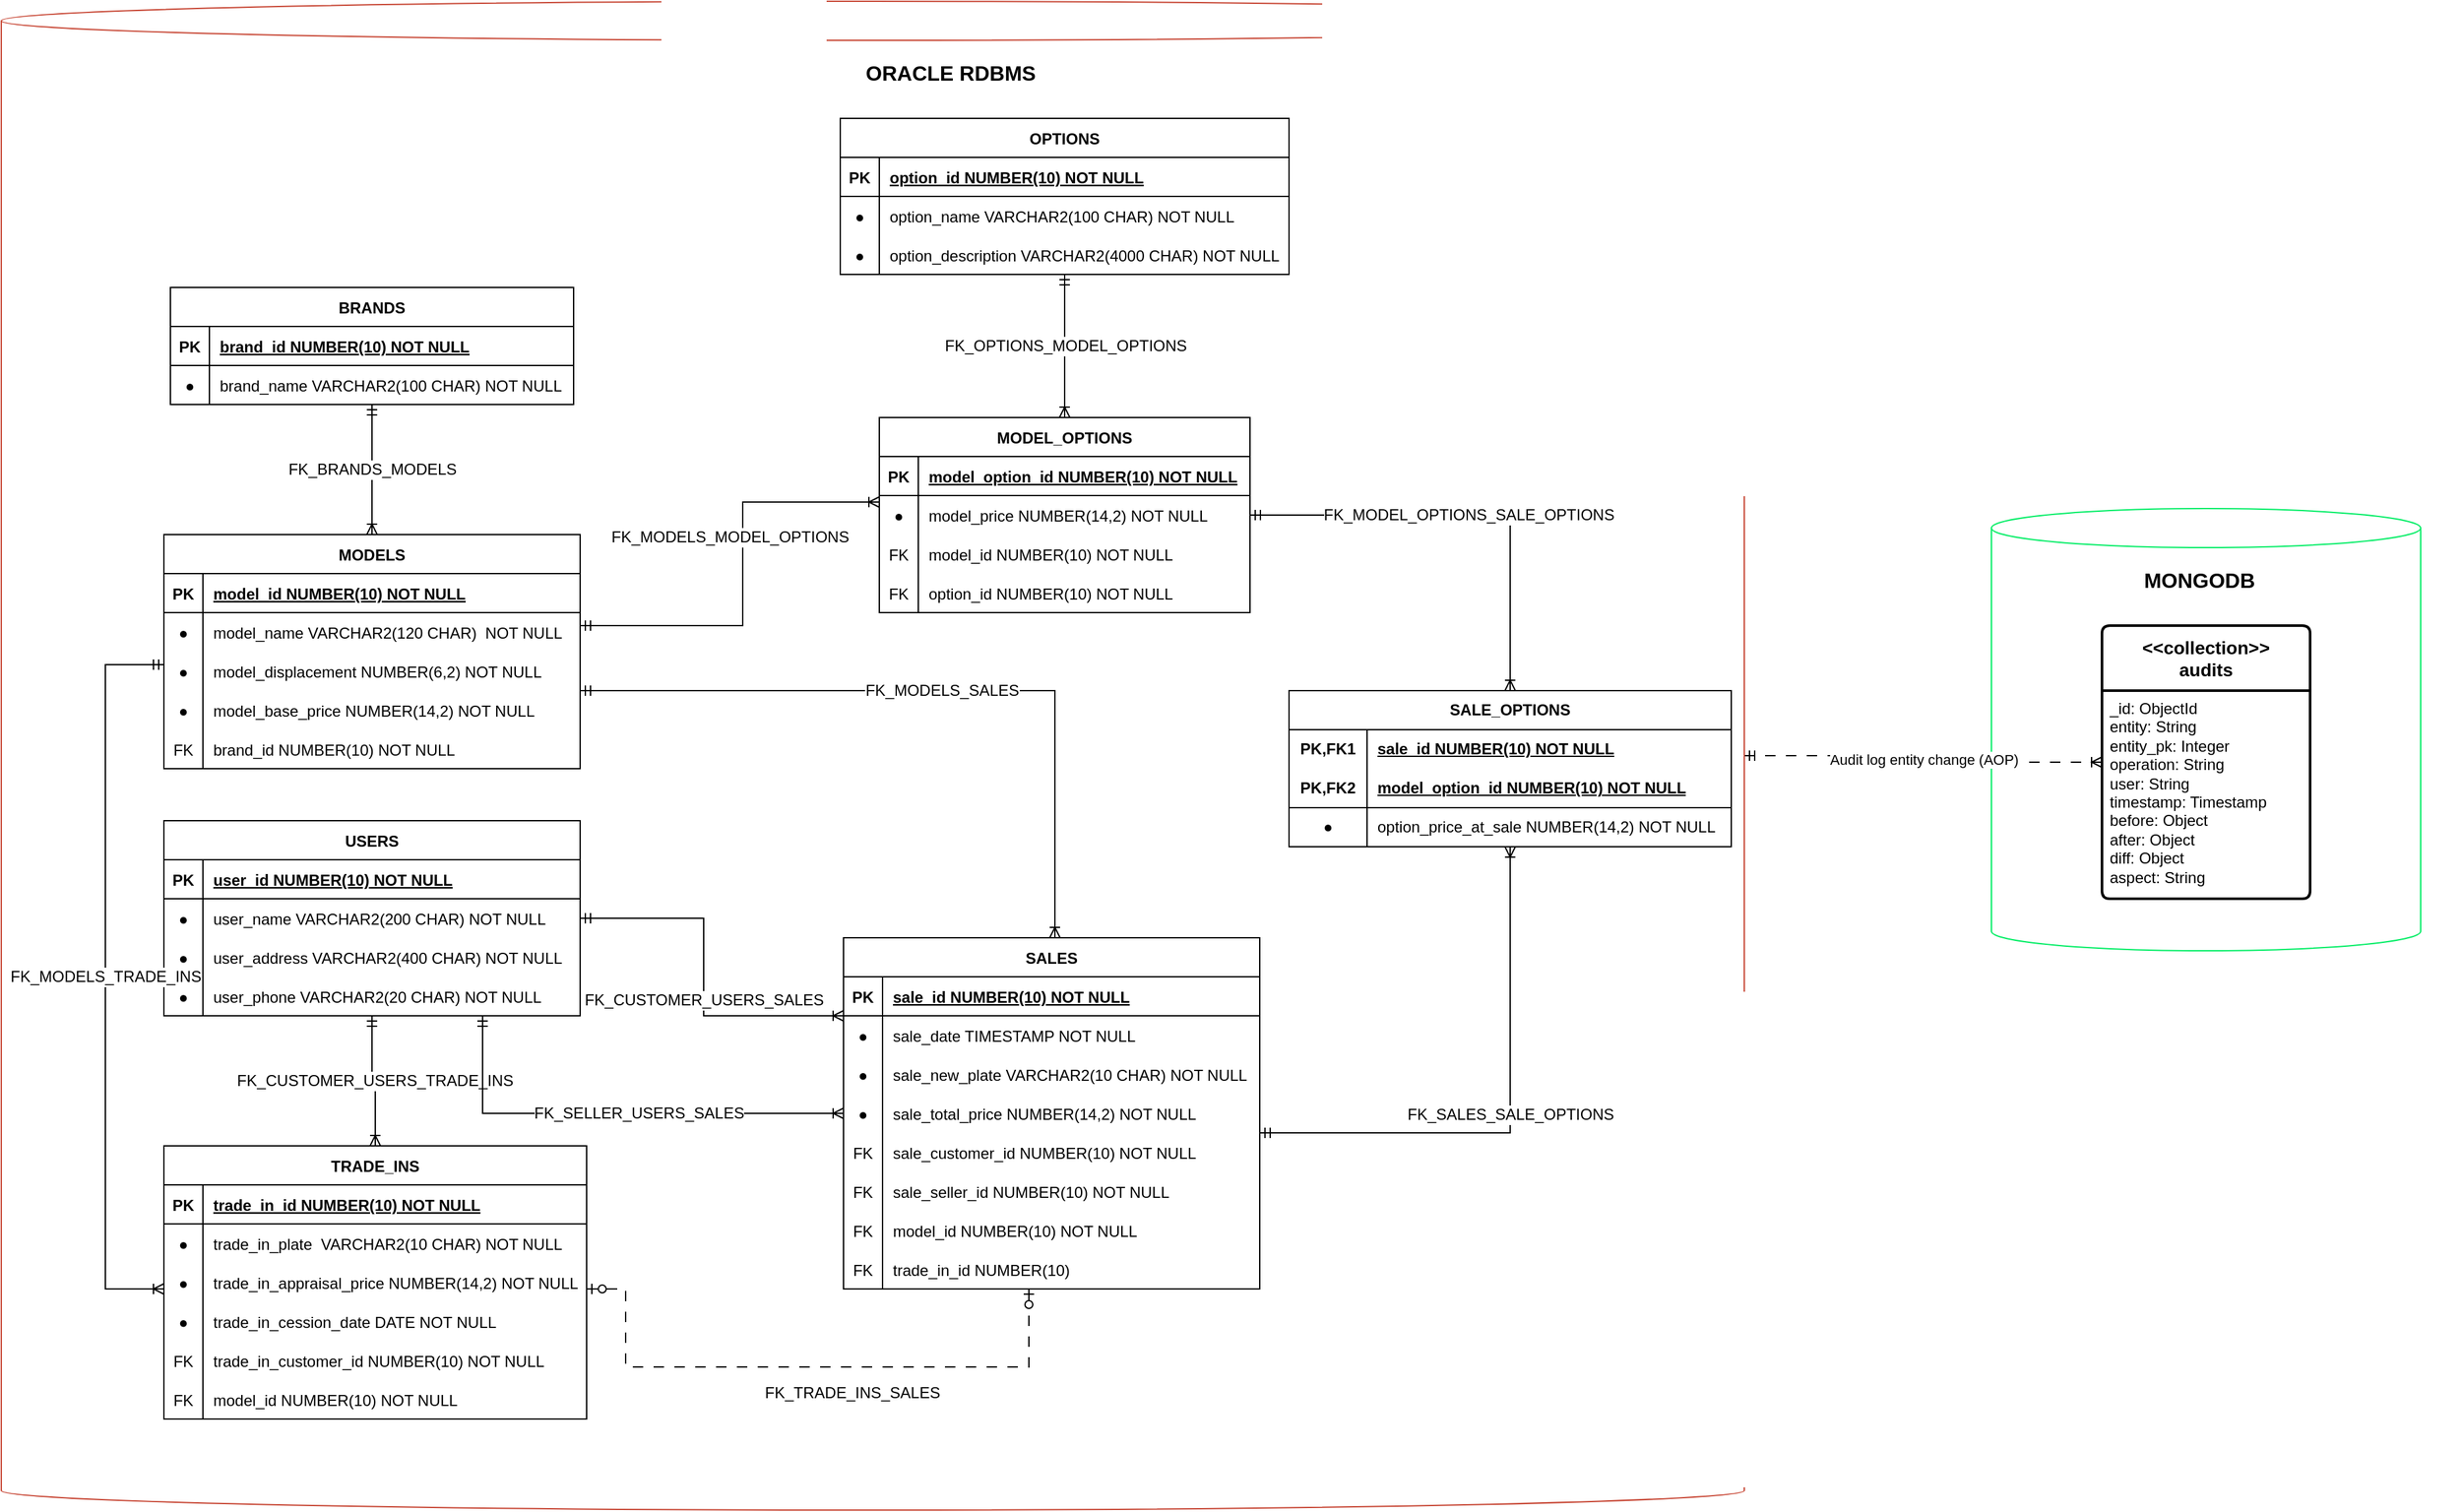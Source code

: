 <mxfile version="26.0.16">
  <diagram id="R2lEEEUBdFMjLlhIrx00" name="Architecture">
    <mxGraphModel dx="1434" dy="1936" grid="1" gridSize="10" guides="1" tooltips="1" connect="1" arrows="1" fold="1" page="1" pageScale="1" pageWidth="850" pageHeight="1100" math="0" shadow="0" extFonts="Permanent Marker^https://fonts.googleapis.com/css?family=Permanent+Marker">
      <root>
        <mxCell id="0" />
        <mxCell id="1" parent="0" />
        <mxCell id="eQgSfWbQVWC980Hx8vv2-156" value="" style="shape=cylinder3;whiteSpace=wrap;html=1;boundedLbl=1;backgroundOutline=1;size=15;strokeColor=#00ED64;" parent="1" vertex="1">
          <mxGeometry x="1930" y="290" width="330" height="340" as="geometry" />
        </mxCell>
        <mxCell id="eQgSfWbQVWC980Hx8vv2-166" value="Audit log entity change (AOP)" style="edgeStyle=orthogonalEdgeStyle;rounded=0;orthogonalLoop=1;jettySize=auto;html=1;dashed=1;dashPattern=8 8;endArrow=ERoneToMany;endFill=0;startArrow=ERmandOne;startFill=0;" parent="1" source="eQgSfWbQVWC980Hx8vv2-3" target="eQgSfWbQVWC980Hx8vv2-157" edge="1">
          <mxGeometry x="0.004" relative="1" as="geometry">
            <Array as="points" />
            <mxPoint as="offset" />
            <mxPoint x="1740" y="490" as="sourcePoint" />
          </mxGeometry>
        </mxCell>
        <mxCell id="eQgSfWbQVWC980Hx8vv2-3" value="" style="shape=cylinder3;whiteSpace=wrap;html=1;boundedLbl=1;backgroundOutline=1;size=15;strokeColor=#C74634;" parent="1" vertex="1">
          <mxGeometry x="400" y="-100" width="1340" height="1160" as="geometry" />
        </mxCell>
        <mxCell id="C-vyLk0tnHw3VtMMgP7b-23" value="BRANDS" style="shape=table;startSize=30;container=1;collapsible=1;childLayout=tableLayout;fixedRows=1;rowLines=0;fontStyle=1;align=center;resizeLast=1;" parent="1" vertex="1">
          <mxGeometry x="530" y="120" width="310" height="90" as="geometry" />
        </mxCell>
        <mxCell id="C-vyLk0tnHw3VtMMgP7b-24" value="" style="shape=partialRectangle;collapsible=0;dropTarget=0;pointerEvents=0;fillColor=none;points=[[0,0.5],[1,0.5]];portConstraint=eastwest;top=0;left=0;right=0;bottom=1;" parent="C-vyLk0tnHw3VtMMgP7b-23" vertex="1">
          <mxGeometry y="30" width="310" height="30" as="geometry" />
        </mxCell>
        <mxCell id="C-vyLk0tnHw3VtMMgP7b-25" value="PK" style="shape=partialRectangle;overflow=hidden;connectable=0;fillColor=none;top=0;left=0;bottom=0;right=0;fontStyle=1;" parent="C-vyLk0tnHw3VtMMgP7b-24" vertex="1">
          <mxGeometry width="30" height="30" as="geometry">
            <mxRectangle width="30" height="30" as="alternateBounds" />
          </mxGeometry>
        </mxCell>
        <mxCell id="C-vyLk0tnHw3VtMMgP7b-26" value="brand_id NUMBER(10) NOT NULL " style="shape=partialRectangle;overflow=hidden;connectable=0;fillColor=none;top=0;left=0;bottom=0;right=0;align=left;spacingLeft=6;fontStyle=5;" parent="C-vyLk0tnHw3VtMMgP7b-24" vertex="1">
          <mxGeometry x="30" width="280" height="30" as="geometry">
            <mxRectangle width="280" height="30" as="alternateBounds" />
          </mxGeometry>
        </mxCell>
        <mxCell id="C-vyLk0tnHw3VtMMgP7b-27" value="" style="shape=partialRectangle;collapsible=0;dropTarget=0;pointerEvents=0;fillColor=none;points=[[0,0.5],[1,0.5]];portConstraint=eastwest;top=0;left=0;right=0;bottom=0;" parent="C-vyLk0tnHw3VtMMgP7b-23" vertex="1">
          <mxGeometry y="60" width="310" height="30" as="geometry" />
        </mxCell>
        <mxCell id="C-vyLk0tnHw3VtMMgP7b-28" value="●" style="shape=partialRectangle;overflow=hidden;connectable=0;fillColor=none;top=0;left=0;bottom=0;right=0;" parent="C-vyLk0tnHw3VtMMgP7b-27" vertex="1">
          <mxGeometry width="30" height="30" as="geometry">
            <mxRectangle width="30" height="30" as="alternateBounds" />
          </mxGeometry>
        </mxCell>
        <mxCell id="C-vyLk0tnHw3VtMMgP7b-29" value="brand_name VARCHAR2(100 CHAR) NOT NULL" style="shape=partialRectangle;overflow=hidden;connectable=0;fillColor=none;top=0;left=0;bottom=0;right=0;align=left;spacingLeft=6;" parent="C-vyLk0tnHw3VtMMgP7b-27" vertex="1">
          <mxGeometry x="30" width="280" height="30" as="geometry">
            <mxRectangle width="280" height="30" as="alternateBounds" />
          </mxGeometry>
        </mxCell>
        <mxCell id="eQgSfWbQVWC980Hx8vv2-4" value="ORACLE RDBMS" style="text;html=1;align=center;verticalAlign=middle;whiteSpace=wrap;rounded=0;fontStyle=1;fontSize=16;" parent="1" vertex="1">
          <mxGeometry x="520" y="-60" width="1220" height="30" as="geometry" />
        </mxCell>
        <mxCell id="eQgSfWbQVWC980Hx8vv2-5" value="MODELS" style="shape=table;startSize=30;container=1;collapsible=1;childLayout=tableLayout;fixedRows=1;rowLines=0;fontStyle=1;align=center;resizeLast=1;" parent="1" vertex="1">
          <mxGeometry x="525" y="310" width="320" height="180" as="geometry" />
        </mxCell>
        <mxCell id="eQgSfWbQVWC980Hx8vv2-6" value="" style="shape=partialRectangle;collapsible=0;dropTarget=0;pointerEvents=0;fillColor=none;points=[[0,0.5],[1,0.5]];portConstraint=eastwest;top=0;left=0;right=0;bottom=1;" parent="eQgSfWbQVWC980Hx8vv2-5" vertex="1">
          <mxGeometry y="30" width="320" height="30" as="geometry" />
        </mxCell>
        <mxCell id="eQgSfWbQVWC980Hx8vv2-7" value="PK" style="shape=partialRectangle;overflow=hidden;connectable=0;fillColor=none;top=0;left=0;bottom=0;right=0;fontStyle=1;" parent="eQgSfWbQVWC980Hx8vv2-6" vertex="1">
          <mxGeometry width="30" height="30" as="geometry">
            <mxRectangle width="30" height="30" as="alternateBounds" />
          </mxGeometry>
        </mxCell>
        <mxCell id="eQgSfWbQVWC980Hx8vv2-8" value="model_id NUMBER(10) NOT NULL " style="shape=partialRectangle;overflow=hidden;connectable=0;fillColor=none;top=0;left=0;bottom=0;right=0;align=left;spacingLeft=6;fontStyle=5;" parent="eQgSfWbQVWC980Hx8vv2-6" vertex="1">
          <mxGeometry x="30" width="290" height="30" as="geometry">
            <mxRectangle width="290" height="30" as="alternateBounds" />
          </mxGeometry>
        </mxCell>
        <mxCell id="eQgSfWbQVWC980Hx8vv2-9" value="" style="shape=partialRectangle;collapsible=0;dropTarget=0;pointerEvents=0;fillColor=none;points=[[0,0.5],[1,0.5]];portConstraint=eastwest;top=0;left=0;right=0;bottom=0;" parent="eQgSfWbQVWC980Hx8vv2-5" vertex="1">
          <mxGeometry y="60" width="320" height="30" as="geometry" />
        </mxCell>
        <mxCell id="eQgSfWbQVWC980Hx8vv2-10" value="●" style="shape=partialRectangle;overflow=hidden;connectable=0;fillColor=none;top=0;left=0;bottom=0;right=0;" parent="eQgSfWbQVWC980Hx8vv2-9" vertex="1">
          <mxGeometry width="30" height="30" as="geometry">
            <mxRectangle width="30" height="30" as="alternateBounds" />
          </mxGeometry>
        </mxCell>
        <mxCell id="eQgSfWbQVWC980Hx8vv2-11" value="model_name VARCHAR2(120 CHAR)  NOT NULL" style="shape=partialRectangle;overflow=hidden;connectable=0;fillColor=none;top=0;left=0;bottom=0;right=0;align=left;spacingLeft=6;" parent="eQgSfWbQVWC980Hx8vv2-9" vertex="1">
          <mxGeometry x="30" width="290" height="30" as="geometry">
            <mxRectangle width="290" height="30" as="alternateBounds" />
          </mxGeometry>
        </mxCell>
        <mxCell id="eQgSfWbQVWC980Hx8vv2-12" style="shape=partialRectangle;collapsible=0;dropTarget=0;pointerEvents=0;fillColor=none;points=[[0,0.5],[1,0.5]];portConstraint=eastwest;top=0;left=0;right=0;bottom=0;" parent="eQgSfWbQVWC980Hx8vv2-5" vertex="1">
          <mxGeometry y="90" width="320" height="30" as="geometry" />
        </mxCell>
        <mxCell id="eQgSfWbQVWC980Hx8vv2-13" value="●" style="shape=partialRectangle;overflow=hidden;connectable=0;fillColor=none;top=0;left=0;bottom=0;right=0;" parent="eQgSfWbQVWC980Hx8vv2-12" vertex="1">
          <mxGeometry width="30" height="30" as="geometry">
            <mxRectangle width="30" height="30" as="alternateBounds" />
          </mxGeometry>
        </mxCell>
        <mxCell id="eQgSfWbQVWC980Hx8vv2-14" value="model_displacement NUMBER(6,2) NOT NULL" style="shape=partialRectangle;overflow=hidden;connectable=0;fillColor=none;top=0;left=0;bottom=0;right=0;align=left;spacingLeft=6;" parent="eQgSfWbQVWC980Hx8vv2-12" vertex="1">
          <mxGeometry x="30" width="290" height="30" as="geometry">
            <mxRectangle width="290" height="30" as="alternateBounds" />
          </mxGeometry>
        </mxCell>
        <mxCell id="eQgSfWbQVWC980Hx8vv2-15" style="shape=partialRectangle;collapsible=0;dropTarget=0;pointerEvents=0;fillColor=none;points=[[0,0.5],[1,0.5]];portConstraint=eastwest;top=0;left=0;right=0;bottom=0;" parent="eQgSfWbQVWC980Hx8vv2-5" vertex="1">
          <mxGeometry y="120" width="320" height="30" as="geometry" />
        </mxCell>
        <mxCell id="eQgSfWbQVWC980Hx8vv2-16" value="●" style="shape=partialRectangle;overflow=hidden;connectable=0;fillColor=none;top=0;left=0;bottom=0;right=0;" parent="eQgSfWbQVWC980Hx8vv2-15" vertex="1">
          <mxGeometry width="30" height="30" as="geometry">
            <mxRectangle width="30" height="30" as="alternateBounds" />
          </mxGeometry>
        </mxCell>
        <mxCell id="eQgSfWbQVWC980Hx8vv2-17" value="model_base_price NUMBER(14,2) NOT NULL" style="shape=partialRectangle;overflow=hidden;connectable=0;fillColor=none;top=0;left=0;bottom=0;right=0;align=left;spacingLeft=6;" parent="eQgSfWbQVWC980Hx8vv2-15" vertex="1">
          <mxGeometry x="30" width="290" height="30" as="geometry">
            <mxRectangle width="290" height="30" as="alternateBounds" />
          </mxGeometry>
        </mxCell>
        <mxCell id="eQgSfWbQVWC980Hx8vv2-18" style="shape=partialRectangle;collapsible=0;dropTarget=0;pointerEvents=0;fillColor=none;points=[[0,0.5],[1,0.5]];portConstraint=eastwest;top=0;left=0;right=0;bottom=0;" parent="eQgSfWbQVWC980Hx8vv2-5" vertex="1">
          <mxGeometry y="150" width="320" height="30" as="geometry" />
        </mxCell>
        <mxCell id="eQgSfWbQVWC980Hx8vv2-19" value="FK" style="shape=partialRectangle;overflow=hidden;connectable=0;fillColor=none;top=0;left=0;bottom=0;right=0;" parent="eQgSfWbQVWC980Hx8vv2-18" vertex="1">
          <mxGeometry width="30" height="30" as="geometry">
            <mxRectangle width="30" height="30" as="alternateBounds" />
          </mxGeometry>
        </mxCell>
        <mxCell id="eQgSfWbQVWC980Hx8vv2-20" value="brand_id NUMBER(10) NOT NULL" style="shape=partialRectangle;overflow=hidden;connectable=0;fillColor=none;top=0;left=0;bottom=0;right=0;align=left;spacingLeft=6;" parent="eQgSfWbQVWC980Hx8vv2-18" vertex="1">
          <mxGeometry x="30" width="290" height="30" as="geometry">
            <mxRectangle width="290" height="30" as="alternateBounds" />
          </mxGeometry>
        </mxCell>
        <mxCell id="eQgSfWbQVWC980Hx8vv2-21" value="FK_BRANDS_MODELS" style="edgeStyle=orthogonalEdgeStyle;fontSize=12;html=1;endArrow=ERoneToMany;startArrow=ERmandOne;rounded=0;endFill=0;" parent="1" source="C-vyLk0tnHw3VtMMgP7b-23" target="eQgSfWbQVWC980Hx8vv2-5" edge="1">
          <mxGeometry width="100" height="100" relative="1" as="geometry">
            <mxPoint x="410" y="480" as="sourcePoint" />
            <mxPoint x="510" y="380" as="targetPoint" />
          </mxGeometry>
        </mxCell>
        <mxCell id="eQgSfWbQVWC980Hx8vv2-35" value="OPTIONS" style="shape=table;startSize=30;container=1;collapsible=1;childLayout=tableLayout;fixedRows=1;rowLines=0;fontStyle=1;align=center;resizeLast=1;" parent="1" vertex="1">
          <mxGeometry x="1045" y="-10" width="345" height="120" as="geometry" />
        </mxCell>
        <mxCell id="eQgSfWbQVWC980Hx8vv2-36" value="" style="shape=partialRectangle;collapsible=0;dropTarget=0;pointerEvents=0;fillColor=none;points=[[0,0.5],[1,0.5]];portConstraint=eastwest;top=0;left=0;right=0;bottom=1;" parent="eQgSfWbQVWC980Hx8vv2-35" vertex="1">
          <mxGeometry y="30" width="345" height="30" as="geometry" />
        </mxCell>
        <mxCell id="eQgSfWbQVWC980Hx8vv2-37" value="PK" style="shape=partialRectangle;overflow=hidden;connectable=0;fillColor=none;top=0;left=0;bottom=0;right=0;fontStyle=1;" parent="eQgSfWbQVWC980Hx8vv2-36" vertex="1">
          <mxGeometry width="30" height="30" as="geometry">
            <mxRectangle width="30" height="30" as="alternateBounds" />
          </mxGeometry>
        </mxCell>
        <mxCell id="eQgSfWbQVWC980Hx8vv2-38" value="option_id NUMBER(10) NOT NULL " style="shape=partialRectangle;overflow=hidden;connectable=0;fillColor=none;top=0;left=0;bottom=0;right=0;align=left;spacingLeft=6;fontStyle=5;" parent="eQgSfWbQVWC980Hx8vv2-36" vertex="1">
          <mxGeometry x="30" width="315" height="30" as="geometry">
            <mxRectangle width="315" height="30" as="alternateBounds" />
          </mxGeometry>
        </mxCell>
        <mxCell id="eQgSfWbQVWC980Hx8vv2-39" value="" style="shape=partialRectangle;collapsible=0;dropTarget=0;pointerEvents=0;fillColor=none;points=[[0,0.5],[1,0.5]];portConstraint=eastwest;top=0;left=0;right=0;bottom=0;" parent="eQgSfWbQVWC980Hx8vv2-35" vertex="1">
          <mxGeometry y="60" width="345" height="30" as="geometry" />
        </mxCell>
        <mxCell id="eQgSfWbQVWC980Hx8vv2-40" value="●" style="shape=partialRectangle;overflow=hidden;connectable=0;fillColor=none;top=0;left=0;bottom=0;right=0;" parent="eQgSfWbQVWC980Hx8vv2-39" vertex="1">
          <mxGeometry width="30" height="30" as="geometry">
            <mxRectangle width="30" height="30" as="alternateBounds" />
          </mxGeometry>
        </mxCell>
        <mxCell id="eQgSfWbQVWC980Hx8vv2-41" value="option_name VARCHAR2(100 CHAR) NOT NULL" style="shape=partialRectangle;overflow=hidden;connectable=0;fillColor=none;top=0;left=0;bottom=0;right=0;align=left;spacingLeft=6;" parent="eQgSfWbQVWC980Hx8vv2-39" vertex="1">
          <mxGeometry x="30" width="315" height="30" as="geometry">
            <mxRectangle width="315" height="30" as="alternateBounds" />
          </mxGeometry>
        </mxCell>
        <mxCell id="eQgSfWbQVWC980Hx8vv2-42" style="shape=partialRectangle;collapsible=0;dropTarget=0;pointerEvents=0;fillColor=none;points=[[0,0.5],[1,0.5]];portConstraint=eastwest;top=0;left=0;right=0;bottom=0;" parent="eQgSfWbQVWC980Hx8vv2-35" vertex="1">
          <mxGeometry y="90" width="345" height="30" as="geometry" />
        </mxCell>
        <mxCell id="eQgSfWbQVWC980Hx8vv2-43" value="●" style="shape=partialRectangle;overflow=hidden;connectable=0;fillColor=none;top=0;left=0;bottom=0;right=0;" parent="eQgSfWbQVWC980Hx8vv2-42" vertex="1">
          <mxGeometry width="30" height="30" as="geometry">
            <mxRectangle width="30" height="30" as="alternateBounds" />
          </mxGeometry>
        </mxCell>
        <mxCell id="eQgSfWbQVWC980Hx8vv2-44" value="option_description VARCHAR2(4000 CHAR) NOT NULL" style="shape=partialRectangle;overflow=hidden;connectable=0;fillColor=none;top=0;left=0;bottom=0;right=0;align=left;spacingLeft=6;" parent="eQgSfWbQVWC980Hx8vv2-42" vertex="1">
          <mxGeometry x="30" width="315" height="30" as="geometry">
            <mxRectangle width="315" height="30" as="alternateBounds" />
          </mxGeometry>
        </mxCell>
        <mxCell id="eQgSfWbQVWC980Hx8vv2-45" value="MODEL_OPTIONS" style="shape=table;startSize=30;container=1;collapsible=1;childLayout=tableLayout;fixedRows=1;rowLines=0;fontStyle=1;align=center;resizeLast=1;" parent="1" vertex="1">
          <mxGeometry x="1075" y="220" width="285" height="150" as="geometry" />
        </mxCell>
        <mxCell id="eQgSfWbQVWC980Hx8vv2-46" value="" style="shape=partialRectangle;collapsible=0;dropTarget=0;pointerEvents=0;fillColor=none;points=[[0,0.5],[1,0.5]];portConstraint=eastwest;top=0;left=0;right=0;bottom=1;" parent="eQgSfWbQVWC980Hx8vv2-45" vertex="1">
          <mxGeometry y="30" width="285" height="30" as="geometry" />
        </mxCell>
        <mxCell id="eQgSfWbQVWC980Hx8vv2-47" value="PK" style="shape=partialRectangle;overflow=hidden;connectable=0;fillColor=none;top=0;left=0;bottom=0;right=0;fontStyle=1;" parent="eQgSfWbQVWC980Hx8vv2-46" vertex="1">
          <mxGeometry width="30" height="30" as="geometry">
            <mxRectangle width="30" height="30" as="alternateBounds" />
          </mxGeometry>
        </mxCell>
        <mxCell id="eQgSfWbQVWC980Hx8vv2-48" value="model_option_id NUMBER(10) NOT NULL " style="shape=partialRectangle;overflow=hidden;connectable=0;fillColor=none;top=0;left=0;bottom=0;right=0;align=left;spacingLeft=6;fontStyle=5;" parent="eQgSfWbQVWC980Hx8vv2-46" vertex="1">
          <mxGeometry x="30" width="255" height="30" as="geometry">
            <mxRectangle width="255" height="30" as="alternateBounds" />
          </mxGeometry>
        </mxCell>
        <mxCell id="eQgSfWbQVWC980Hx8vv2-49" value="" style="shape=partialRectangle;collapsible=0;dropTarget=0;pointerEvents=0;fillColor=none;points=[[0,0.5],[1,0.5]];portConstraint=eastwest;top=0;left=0;right=0;bottom=0;" parent="eQgSfWbQVWC980Hx8vv2-45" vertex="1">
          <mxGeometry y="60" width="285" height="30" as="geometry" />
        </mxCell>
        <mxCell id="eQgSfWbQVWC980Hx8vv2-50" value="●" style="shape=partialRectangle;overflow=hidden;connectable=0;fillColor=none;top=0;left=0;bottom=0;right=0;" parent="eQgSfWbQVWC980Hx8vv2-49" vertex="1">
          <mxGeometry width="30" height="30" as="geometry">
            <mxRectangle width="30" height="30" as="alternateBounds" />
          </mxGeometry>
        </mxCell>
        <mxCell id="eQgSfWbQVWC980Hx8vv2-51" value="model_price NUMBER(14,2) NOT NULL" style="shape=partialRectangle;overflow=hidden;connectable=0;fillColor=none;top=0;left=0;bottom=0;right=0;align=left;spacingLeft=6;" parent="eQgSfWbQVWC980Hx8vv2-49" vertex="1">
          <mxGeometry x="30" width="255" height="30" as="geometry">
            <mxRectangle width="255" height="30" as="alternateBounds" />
          </mxGeometry>
        </mxCell>
        <mxCell id="eQgSfWbQVWC980Hx8vv2-52" style="shape=partialRectangle;collapsible=0;dropTarget=0;pointerEvents=0;fillColor=none;points=[[0,0.5],[1,0.5]];portConstraint=eastwest;top=0;left=0;right=0;bottom=0;" parent="eQgSfWbQVWC980Hx8vv2-45" vertex="1">
          <mxGeometry y="90" width="285" height="30" as="geometry" />
        </mxCell>
        <mxCell id="eQgSfWbQVWC980Hx8vv2-53" value="FK" style="shape=partialRectangle;overflow=hidden;connectable=0;fillColor=none;top=0;left=0;bottom=0;right=0;" parent="eQgSfWbQVWC980Hx8vv2-52" vertex="1">
          <mxGeometry width="30" height="30" as="geometry">
            <mxRectangle width="30" height="30" as="alternateBounds" />
          </mxGeometry>
        </mxCell>
        <mxCell id="eQgSfWbQVWC980Hx8vv2-54" value="model_id NUMBER(10) NOT NULL" style="shape=partialRectangle;overflow=hidden;connectable=0;fillColor=none;top=0;left=0;bottom=0;right=0;align=left;spacingLeft=6;" parent="eQgSfWbQVWC980Hx8vv2-52" vertex="1">
          <mxGeometry x="30" width="255" height="30" as="geometry">
            <mxRectangle width="255" height="30" as="alternateBounds" />
          </mxGeometry>
        </mxCell>
        <mxCell id="eQgSfWbQVWC980Hx8vv2-55" style="shape=partialRectangle;collapsible=0;dropTarget=0;pointerEvents=0;fillColor=none;points=[[0,0.5],[1,0.5]];portConstraint=eastwest;top=0;left=0;right=0;bottom=0;" parent="eQgSfWbQVWC980Hx8vv2-45" vertex="1">
          <mxGeometry y="120" width="285" height="30" as="geometry" />
        </mxCell>
        <mxCell id="eQgSfWbQVWC980Hx8vv2-56" value="FK" style="shape=partialRectangle;overflow=hidden;connectable=0;fillColor=none;top=0;left=0;bottom=0;right=0;" parent="eQgSfWbQVWC980Hx8vv2-55" vertex="1">
          <mxGeometry width="30" height="30" as="geometry">
            <mxRectangle width="30" height="30" as="alternateBounds" />
          </mxGeometry>
        </mxCell>
        <mxCell id="eQgSfWbQVWC980Hx8vv2-57" value="option_id NUMBER(10) NOT NULL" style="shape=partialRectangle;overflow=hidden;connectable=0;fillColor=none;top=0;left=0;bottom=0;right=0;align=left;spacingLeft=6;" parent="eQgSfWbQVWC980Hx8vv2-55" vertex="1">
          <mxGeometry x="30" width="255" height="30" as="geometry">
            <mxRectangle width="255" height="30" as="alternateBounds" />
          </mxGeometry>
        </mxCell>
        <mxCell id="eQgSfWbQVWC980Hx8vv2-58" value="FK_OPTIONS_MODEL_OPTIONS" style="edgeStyle=orthogonalEdgeStyle;fontSize=12;html=1;endArrow=ERoneToMany;startArrow=ERmandOne;rounded=0;endFill=0;" parent="1" source="eQgSfWbQVWC980Hx8vv2-35" target="eQgSfWbQVWC980Hx8vv2-45" edge="1">
          <mxGeometry width="100" height="100" relative="1" as="geometry">
            <mxPoint x="820" y="180" as="sourcePoint" />
            <mxPoint x="1030" y="180" as="targetPoint" />
          </mxGeometry>
        </mxCell>
        <mxCell id="eQgSfWbQVWC980Hx8vv2-59" value="FK_MODELS_MODEL_OPTIONS" style="edgeStyle=orthogonalEdgeStyle;fontSize=12;html=1;endArrow=ERoneToMany;startArrow=ERmandOne;rounded=0;endFill=0;" parent="1" source="eQgSfWbQVWC980Hx8vv2-5" target="eQgSfWbQVWC980Hx8vv2-45" edge="1">
          <mxGeometry x="0.192" y="10" width="100" height="100" relative="1" as="geometry">
            <mxPoint x="810" y="210" as="sourcePoint" />
            <mxPoint x="970" y="295" as="targetPoint" />
            <Array as="points">
              <mxPoint x="970" y="380" />
              <mxPoint x="970" y="285" />
            </Array>
            <mxPoint as="offset" />
          </mxGeometry>
        </mxCell>
        <mxCell id="eQgSfWbQVWC980Hx8vv2-60" value="USERS" style="shape=table;startSize=30;container=1;collapsible=1;childLayout=tableLayout;fixedRows=1;rowLines=0;fontStyle=1;align=center;resizeLast=1;" parent="1" vertex="1">
          <mxGeometry x="525" y="530" width="320" height="150" as="geometry" />
        </mxCell>
        <mxCell id="eQgSfWbQVWC980Hx8vv2-61" value="" style="shape=partialRectangle;collapsible=0;dropTarget=0;pointerEvents=0;fillColor=none;points=[[0,0.5],[1,0.5]];portConstraint=eastwest;top=0;left=0;right=0;bottom=1;" parent="eQgSfWbQVWC980Hx8vv2-60" vertex="1">
          <mxGeometry y="30" width="320" height="30" as="geometry" />
        </mxCell>
        <mxCell id="eQgSfWbQVWC980Hx8vv2-62" value="PK" style="shape=partialRectangle;overflow=hidden;connectable=0;fillColor=none;top=0;left=0;bottom=0;right=0;fontStyle=1;" parent="eQgSfWbQVWC980Hx8vv2-61" vertex="1">
          <mxGeometry width="30" height="30" as="geometry">
            <mxRectangle width="30" height="30" as="alternateBounds" />
          </mxGeometry>
        </mxCell>
        <mxCell id="eQgSfWbQVWC980Hx8vv2-63" value="user_id NUMBER(10) NOT NULL " style="shape=partialRectangle;overflow=hidden;connectable=0;fillColor=none;top=0;left=0;bottom=0;right=0;align=left;spacingLeft=6;fontStyle=5;" parent="eQgSfWbQVWC980Hx8vv2-61" vertex="1">
          <mxGeometry x="30" width="290" height="30" as="geometry">
            <mxRectangle width="290" height="30" as="alternateBounds" />
          </mxGeometry>
        </mxCell>
        <mxCell id="eQgSfWbQVWC980Hx8vv2-64" value="" style="shape=partialRectangle;collapsible=0;dropTarget=0;pointerEvents=0;fillColor=none;points=[[0,0.5],[1,0.5]];portConstraint=eastwest;top=0;left=0;right=0;bottom=0;" parent="eQgSfWbQVWC980Hx8vv2-60" vertex="1">
          <mxGeometry y="60" width="320" height="30" as="geometry" />
        </mxCell>
        <mxCell id="eQgSfWbQVWC980Hx8vv2-65" value="●" style="shape=partialRectangle;overflow=hidden;connectable=0;fillColor=none;top=0;left=0;bottom=0;right=0;" parent="eQgSfWbQVWC980Hx8vv2-64" vertex="1">
          <mxGeometry width="30" height="30" as="geometry">
            <mxRectangle width="30" height="30" as="alternateBounds" />
          </mxGeometry>
        </mxCell>
        <mxCell id="eQgSfWbQVWC980Hx8vv2-66" value="user_name VARCHAR2(200 CHAR) NOT NULL" style="shape=partialRectangle;overflow=hidden;connectable=0;fillColor=none;top=0;left=0;bottom=0;right=0;align=left;spacingLeft=6;" parent="eQgSfWbQVWC980Hx8vv2-64" vertex="1">
          <mxGeometry x="30" width="290" height="30" as="geometry">
            <mxRectangle width="290" height="30" as="alternateBounds" />
          </mxGeometry>
        </mxCell>
        <mxCell id="eQgSfWbQVWC980Hx8vv2-67" style="shape=partialRectangle;collapsible=0;dropTarget=0;pointerEvents=0;fillColor=none;points=[[0,0.5],[1,0.5]];portConstraint=eastwest;top=0;left=0;right=0;bottom=0;" parent="eQgSfWbQVWC980Hx8vv2-60" vertex="1">
          <mxGeometry y="90" width="320" height="30" as="geometry" />
        </mxCell>
        <mxCell id="eQgSfWbQVWC980Hx8vv2-68" value="●" style="shape=partialRectangle;overflow=hidden;connectable=0;fillColor=none;top=0;left=0;bottom=0;right=0;" parent="eQgSfWbQVWC980Hx8vv2-67" vertex="1">
          <mxGeometry width="30" height="30" as="geometry">
            <mxRectangle width="30" height="30" as="alternateBounds" />
          </mxGeometry>
        </mxCell>
        <mxCell id="eQgSfWbQVWC980Hx8vv2-69" value="user_address VARCHAR2(400 CHAR) NOT NULL" style="shape=partialRectangle;overflow=hidden;connectable=0;fillColor=none;top=0;left=0;bottom=0;right=0;align=left;spacingLeft=6;" parent="eQgSfWbQVWC980Hx8vv2-67" vertex="1">
          <mxGeometry x="30" width="290" height="30" as="geometry">
            <mxRectangle width="290" height="30" as="alternateBounds" />
          </mxGeometry>
        </mxCell>
        <mxCell id="eQgSfWbQVWC980Hx8vv2-70" style="shape=partialRectangle;collapsible=0;dropTarget=0;pointerEvents=0;fillColor=none;points=[[0,0.5],[1,0.5]];portConstraint=eastwest;top=0;left=0;right=0;bottom=0;" parent="eQgSfWbQVWC980Hx8vv2-60" vertex="1">
          <mxGeometry y="120" width="320" height="30" as="geometry" />
        </mxCell>
        <mxCell id="eQgSfWbQVWC980Hx8vv2-71" value="●" style="shape=partialRectangle;overflow=hidden;connectable=0;fillColor=none;top=0;left=0;bottom=0;right=0;" parent="eQgSfWbQVWC980Hx8vv2-70" vertex="1">
          <mxGeometry width="30" height="30" as="geometry">
            <mxRectangle width="30" height="30" as="alternateBounds" />
          </mxGeometry>
        </mxCell>
        <mxCell id="eQgSfWbQVWC980Hx8vv2-72" value="user_phone VARCHAR2(20 CHAR) NOT NULL" style="shape=partialRectangle;overflow=hidden;connectable=0;fillColor=none;top=0;left=0;bottom=0;right=0;align=left;spacingLeft=6;" parent="eQgSfWbQVWC980Hx8vv2-70" vertex="1">
          <mxGeometry x="30" width="290" height="30" as="geometry">
            <mxRectangle width="290" height="30" as="alternateBounds" />
          </mxGeometry>
        </mxCell>
        <mxCell id="eQgSfWbQVWC980Hx8vv2-73" value="TRADE_INS" style="shape=table;startSize=30;container=1;collapsible=1;childLayout=tableLayout;fixedRows=1;rowLines=0;fontStyle=1;align=center;resizeLast=1;" parent="1" vertex="1">
          <mxGeometry x="525" y="780" width="325" height="210" as="geometry" />
        </mxCell>
        <mxCell id="eQgSfWbQVWC980Hx8vv2-74" value="" style="shape=partialRectangle;collapsible=0;dropTarget=0;pointerEvents=0;fillColor=none;points=[[0,0.5],[1,0.5]];portConstraint=eastwest;top=0;left=0;right=0;bottom=1;" parent="eQgSfWbQVWC980Hx8vv2-73" vertex="1">
          <mxGeometry y="30" width="325" height="30" as="geometry" />
        </mxCell>
        <mxCell id="eQgSfWbQVWC980Hx8vv2-75" value="PK" style="shape=partialRectangle;overflow=hidden;connectable=0;fillColor=none;top=0;left=0;bottom=0;right=0;fontStyle=1;" parent="eQgSfWbQVWC980Hx8vv2-74" vertex="1">
          <mxGeometry width="30" height="30" as="geometry">
            <mxRectangle width="30" height="30" as="alternateBounds" />
          </mxGeometry>
        </mxCell>
        <mxCell id="eQgSfWbQVWC980Hx8vv2-76" value="trade_in_id NUMBER(10) NOT NULL " style="shape=partialRectangle;overflow=hidden;connectable=0;fillColor=none;top=0;left=0;bottom=0;right=0;align=left;spacingLeft=6;fontStyle=5;" parent="eQgSfWbQVWC980Hx8vv2-74" vertex="1">
          <mxGeometry x="30" width="295" height="30" as="geometry">
            <mxRectangle width="295" height="30" as="alternateBounds" />
          </mxGeometry>
        </mxCell>
        <mxCell id="eQgSfWbQVWC980Hx8vv2-83" style="shape=partialRectangle;collapsible=0;dropTarget=0;pointerEvents=0;fillColor=none;points=[[0,0.5],[1,0.5]];portConstraint=eastwest;top=0;left=0;right=0;bottom=0;" parent="eQgSfWbQVWC980Hx8vv2-73" vertex="1">
          <mxGeometry y="60" width="325" height="30" as="geometry" />
        </mxCell>
        <mxCell id="eQgSfWbQVWC980Hx8vv2-84" value="●" style="shape=partialRectangle;overflow=hidden;connectable=0;fillColor=none;top=0;left=0;bottom=0;right=0;" parent="eQgSfWbQVWC980Hx8vv2-83" vertex="1">
          <mxGeometry width="30" height="30" as="geometry">
            <mxRectangle width="30" height="30" as="alternateBounds" />
          </mxGeometry>
        </mxCell>
        <mxCell id="eQgSfWbQVWC980Hx8vv2-85" value="trade_in_plate  VARCHAR2(10 CHAR) NOT NULL" style="shape=partialRectangle;overflow=hidden;connectable=0;fillColor=none;top=0;left=0;bottom=0;right=0;align=left;spacingLeft=6;" parent="eQgSfWbQVWC980Hx8vv2-83" vertex="1">
          <mxGeometry x="30" width="295" height="30" as="geometry">
            <mxRectangle width="295" height="30" as="alternateBounds" />
          </mxGeometry>
        </mxCell>
        <mxCell id="eQgSfWbQVWC980Hx8vv2-86" style="shape=partialRectangle;collapsible=0;dropTarget=0;pointerEvents=0;fillColor=none;points=[[0,0.5],[1,0.5]];portConstraint=eastwest;top=0;left=0;right=0;bottom=0;" parent="eQgSfWbQVWC980Hx8vv2-73" vertex="1">
          <mxGeometry y="90" width="325" height="30" as="geometry" />
        </mxCell>
        <mxCell id="eQgSfWbQVWC980Hx8vv2-87" value="●" style="shape=partialRectangle;overflow=hidden;connectable=0;fillColor=none;top=0;left=0;bottom=0;right=0;" parent="eQgSfWbQVWC980Hx8vv2-86" vertex="1">
          <mxGeometry width="30" height="30" as="geometry">
            <mxRectangle width="30" height="30" as="alternateBounds" />
          </mxGeometry>
        </mxCell>
        <mxCell id="eQgSfWbQVWC980Hx8vv2-88" value="trade_in_appraisal_price NUMBER(14,2) NOT NULL" style="shape=partialRectangle;overflow=hidden;connectable=0;fillColor=none;top=0;left=0;bottom=0;right=0;align=left;spacingLeft=6;" parent="eQgSfWbQVWC980Hx8vv2-86" vertex="1">
          <mxGeometry x="30" width="295" height="30" as="geometry">
            <mxRectangle width="295" height="30" as="alternateBounds" />
          </mxGeometry>
        </mxCell>
        <mxCell id="eQgSfWbQVWC980Hx8vv2-89" style="shape=partialRectangle;collapsible=0;dropTarget=0;pointerEvents=0;fillColor=none;points=[[0,0.5],[1,0.5]];portConstraint=eastwest;top=0;left=0;right=0;bottom=0;" parent="eQgSfWbQVWC980Hx8vv2-73" vertex="1">
          <mxGeometry y="120" width="325" height="30" as="geometry" />
        </mxCell>
        <mxCell id="eQgSfWbQVWC980Hx8vv2-90" value="●" style="shape=partialRectangle;overflow=hidden;connectable=0;fillColor=none;top=0;left=0;bottom=0;right=0;" parent="eQgSfWbQVWC980Hx8vv2-89" vertex="1">
          <mxGeometry width="30" height="30" as="geometry">
            <mxRectangle width="30" height="30" as="alternateBounds" />
          </mxGeometry>
        </mxCell>
        <mxCell id="eQgSfWbQVWC980Hx8vv2-91" value="trade_in_cession_date DATE NOT NULL" style="shape=partialRectangle;overflow=hidden;connectable=0;fillColor=none;top=0;left=0;bottom=0;right=0;align=left;spacingLeft=6;" parent="eQgSfWbQVWC980Hx8vv2-89" vertex="1">
          <mxGeometry x="30" width="295" height="30" as="geometry">
            <mxRectangle width="295" height="30" as="alternateBounds" />
          </mxGeometry>
        </mxCell>
        <mxCell id="eQgSfWbQVWC980Hx8vv2-92" style="shape=partialRectangle;collapsible=0;dropTarget=0;pointerEvents=0;fillColor=none;points=[[0,0.5],[1,0.5]];portConstraint=eastwest;top=0;left=0;right=0;bottom=0;" parent="eQgSfWbQVWC980Hx8vv2-73" vertex="1">
          <mxGeometry y="150" width="325" height="30" as="geometry" />
        </mxCell>
        <mxCell id="eQgSfWbQVWC980Hx8vv2-93" value="FK" style="shape=partialRectangle;overflow=hidden;connectable=0;fillColor=none;top=0;left=0;bottom=0;right=0;" parent="eQgSfWbQVWC980Hx8vv2-92" vertex="1">
          <mxGeometry width="30" height="30" as="geometry">
            <mxRectangle width="30" height="30" as="alternateBounds" />
          </mxGeometry>
        </mxCell>
        <mxCell id="eQgSfWbQVWC980Hx8vv2-94" value="trade_in_customer_id NUMBER(10) NOT NULL" style="shape=partialRectangle;overflow=hidden;connectable=0;fillColor=none;top=0;left=0;bottom=0;right=0;align=left;spacingLeft=6;" parent="eQgSfWbQVWC980Hx8vv2-92" vertex="1">
          <mxGeometry x="30" width="295" height="30" as="geometry">
            <mxRectangle width="295" height="30" as="alternateBounds" />
          </mxGeometry>
        </mxCell>
        <mxCell id="mJOpvixsgKfV4H-cT7bM-2" style="shape=partialRectangle;collapsible=0;dropTarget=0;pointerEvents=0;fillColor=none;points=[[0,0.5],[1,0.5]];portConstraint=eastwest;top=0;left=0;right=0;bottom=0;" parent="eQgSfWbQVWC980Hx8vv2-73" vertex="1">
          <mxGeometry y="180" width="325" height="30" as="geometry" />
        </mxCell>
        <mxCell id="mJOpvixsgKfV4H-cT7bM-3" value="FK" style="shape=partialRectangle;overflow=hidden;connectable=0;fillColor=none;top=0;left=0;bottom=0;right=0;" parent="mJOpvixsgKfV4H-cT7bM-2" vertex="1">
          <mxGeometry width="30" height="30" as="geometry">
            <mxRectangle width="30" height="30" as="alternateBounds" />
          </mxGeometry>
        </mxCell>
        <mxCell id="mJOpvixsgKfV4H-cT7bM-4" value="model_id NUMBER(10) NOT NULL" style="shape=partialRectangle;overflow=hidden;connectable=0;fillColor=none;top=0;left=0;bottom=0;right=0;align=left;spacingLeft=6;" parent="mJOpvixsgKfV4H-cT7bM-2" vertex="1">
          <mxGeometry x="30" width="295" height="30" as="geometry">
            <mxRectangle width="295" height="30" as="alternateBounds" />
          </mxGeometry>
        </mxCell>
        <mxCell id="eQgSfWbQVWC980Hx8vv2-95" value="FK_CUSTOMER_USERS_TRADE_INS" style="edgeStyle=orthogonalEdgeStyle;fontSize=12;html=1;endArrow=ERoneToMany;startArrow=ERmandOne;rounded=0;endFill=0;" parent="1" source="eQgSfWbQVWC980Hx8vv2-60" target="eQgSfWbQVWC980Hx8vv2-73" edge="1">
          <mxGeometry width="100" height="100" relative="1" as="geometry">
            <mxPoint x="780" y="750" as="sourcePoint" />
            <mxPoint x="960" y="640" as="targetPoint" />
          </mxGeometry>
        </mxCell>
        <mxCell id="eQgSfWbQVWC980Hx8vv2-109" value="SALES" style="shape=table;startSize=30;container=1;collapsible=1;childLayout=tableLayout;fixedRows=1;rowLines=0;fontStyle=1;align=center;resizeLast=1;" parent="1" vertex="1">
          <mxGeometry x="1047.5" y="620" width="320" height="270" as="geometry" />
        </mxCell>
        <mxCell id="eQgSfWbQVWC980Hx8vv2-110" value="" style="shape=partialRectangle;collapsible=0;dropTarget=0;pointerEvents=0;fillColor=none;points=[[0,0.5],[1,0.5]];portConstraint=eastwest;top=0;left=0;right=0;bottom=1;" parent="eQgSfWbQVWC980Hx8vv2-109" vertex="1">
          <mxGeometry y="30" width="320" height="30" as="geometry" />
        </mxCell>
        <mxCell id="eQgSfWbQVWC980Hx8vv2-111" value="PK" style="shape=partialRectangle;overflow=hidden;connectable=0;fillColor=none;top=0;left=0;bottom=0;right=0;fontStyle=1;" parent="eQgSfWbQVWC980Hx8vv2-110" vertex="1">
          <mxGeometry width="30" height="30" as="geometry">
            <mxRectangle width="30" height="30" as="alternateBounds" />
          </mxGeometry>
        </mxCell>
        <mxCell id="eQgSfWbQVWC980Hx8vv2-112" value="sale_id NUMBER(10) NOT NULL " style="shape=partialRectangle;overflow=hidden;connectable=0;fillColor=none;top=0;left=0;bottom=0;right=0;align=left;spacingLeft=6;fontStyle=5;" parent="eQgSfWbQVWC980Hx8vv2-110" vertex="1">
          <mxGeometry x="30" width="290" height="30" as="geometry">
            <mxRectangle width="290" height="30" as="alternateBounds" />
          </mxGeometry>
        </mxCell>
        <mxCell id="eQgSfWbQVWC980Hx8vv2-113" value="" style="shape=partialRectangle;collapsible=0;dropTarget=0;pointerEvents=0;fillColor=none;points=[[0,0.5],[1,0.5]];portConstraint=eastwest;top=0;left=0;right=0;bottom=0;" parent="eQgSfWbQVWC980Hx8vv2-109" vertex="1">
          <mxGeometry y="60" width="320" height="30" as="geometry" />
        </mxCell>
        <mxCell id="eQgSfWbQVWC980Hx8vv2-114" value="●" style="shape=partialRectangle;overflow=hidden;connectable=0;fillColor=none;top=0;left=0;bottom=0;right=0;" parent="eQgSfWbQVWC980Hx8vv2-113" vertex="1">
          <mxGeometry width="30" height="30" as="geometry">
            <mxRectangle width="30" height="30" as="alternateBounds" />
          </mxGeometry>
        </mxCell>
        <mxCell id="eQgSfWbQVWC980Hx8vv2-115" value="sale_date TIMESTAMP NOT NULL" style="shape=partialRectangle;overflow=hidden;connectable=0;fillColor=none;top=0;left=0;bottom=0;right=0;align=left;spacingLeft=6;" parent="eQgSfWbQVWC980Hx8vv2-113" vertex="1">
          <mxGeometry x="30" width="290" height="30" as="geometry">
            <mxRectangle width="290" height="30" as="alternateBounds" />
          </mxGeometry>
        </mxCell>
        <mxCell id="eQgSfWbQVWC980Hx8vv2-116" style="shape=partialRectangle;collapsible=0;dropTarget=0;pointerEvents=0;fillColor=none;points=[[0,0.5],[1,0.5]];portConstraint=eastwest;top=0;left=0;right=0;bottom=0;" parent="eQgSfWbQVWC980Hx8vv2-109" vertex="1">
          <mxGeometry y="90" width="320" height="30" as="geometry" />
        </mxCell>
        <mxCell id="eQgSfWbQVWC980Hx8vv2-117" value="●" style="shape=partialRectangle;overflow=hidden;connectable=0;fillColor=none;top=0;left=0;bottom=0;right=0;" parent="eQgSfWbQVWC980Hx8vv2-116" vertex="1">
          <mxGeometry width="30" height="30" as="geometry">
            <mxRectangle width="30" height="30" as="alternateBounds" />
          </mxGeometry>
        </mxCell>
        <mxCell id="eQgSfWbQVWC980Hx8vv2-118" value="sale_new_plate VARCHAR2(10 CHAR) NOT NULL" style="shape=partialRectangle;overflow=hidden;connectable=0;fillColor=none;top=0;left=0;bottom=0;right=0;align=left;spacingLeft=6;" parent="eQgSfWbQVWC980Hx8vv2-116" vertex="1">
          <mxGeometry x="30" width="290" height="30" as="geometry">
            <mxRectangle width="290" height="30" as="alternateBounds" />
          </mxGeometry>
        </mxCell>
        <mxCell id="eQgSfWbQVWC980Hx8vv2-119" style="shape=partialRectangle;collapsible=0;dropTarget=0;pointerEvents=0;fillColor=none;points=[[0,0.5],[1,0.5]];portConstraint=eastwest;top=0;left=0;right=0;bottom=0;" parent="eQgSfWbQVWC980Hx8vv2-109" vertex="1">
          <mxGeometry y="120" width="320" height="30" as="geometry" />
        </mxCell>
        <mxCell id="eQgSfWbQVWC980Hx8vv2-120" value="●" style="shape=partialRectangle;overflow=hidden;connectable=0;fillColor=none;top=0;left=0;bottom=0;right=0;" parent="eQgSfWbQVWC980Hx8vv2-119" vertex="1">
          <mxGeometry width="30" height="30" as="geometry">
            <mxRectangle width="30" height="30" as="alternateBounds" />
          </mxGeometry>
        </mxCell>
        <mxCell id="eQgSfWbQVWC980Hx8vv2-121" value="sale_total_price NUMBER(14,2) NOT NULL" style="shape=partialRectangle;overflow=hidden;connectable=0;fillColor=none;top=0;left=0;bottom=0;right=0;align=left;spacingLeft=6;" parent="eQgSfWbQVWC980Hx8vv2-119" vertex="1">
          <mxGeometry x="30" width="290" height="30" as="geometry">
            <mxRectangle width="290" height="30" as="alternateBounds" />
          </mxGeometry>
        </mxCell>
        <mxCell id="eQgSfWbQVWC980Hx8vv2-122" style="shape=partialRectangle;collapsible=0;dropTarget=0;pointerEvents=0;fillColor=none;points=[[0,0.5],[1,0.5]];portConstraint=eastwest;top=0;left=0;right=0;bottom=0;" parent="eQgSfWbQVWC980Hx8vv2-109" vertex="1">
          <mxGeometry y="150" width="320" height="30" as="geometry" />
        </mxCell>
        <mxCell id="eQgSfWbQVWC980Hx8vv2-123" value="FK" style="shape=partialRectangle;overflow=hidden;connectable=0;fillColor=none;top=0;left=0;bottom=0;right=0;" parent="eQgSfWbQVWC980Hx8vv2-122" vertex="1">
          <mxGeometry width="30" height="30" as="geometry">
            <mxRectangle width="30" height="30" as="alternateBounds" />
          </mxGeometry>
        </mxCell>
        <mxCell id="eQgSfWbQVWC980Hx8vv2-124" value="sale_customer_id NUMBER(10) NOT NULL" style="shape=partialRectangle;overflow=hidden;connectable=0;fillColor=none;top=0;left=0;bottom=0;right=0;align=left;spacingLeft=6;" parent="eQgSfWbQVWC980Hx8vv2-122" vertex="1">
          <mxGeometry x="30" width="290" height="30" as="geometry">
            <mxRectangle width="290" height="30" as="alternateBounds" />
          </mxGeometry>
        </mxCell>
        <mxCell id="eQgSfWbQVWC980Hx8vv2-125" style="shape=partialRectangle;collapsible=0;dropTarget=0;pointerEvents=0;fillColor=none;points=[[0,0.5],[1,0.5]];portConstraint=eastwest;top=0;left=0;right=0;bottom=0;" parent="eQgSfWbQVWC980Hx8vv2-109" vertex="1">
          <mxGeometry y="180" width="320" height="30" as="geometry" />
        </mxCell>
        <mxCell id="eQgSfWbQVWC980Hx8vv2-126" value="FK" style="shape=partialRectangle;overflow=hidden;connectable=0;fillColor=none;top=0;left=0;bottom=0;right=0;" parent="eQgSfWbQVWC980Hx8vv2-125" vertex="1">
          <mxGeometry width="30" height="30" as="geometry">
            <mxRectangle width="30" height="30" as="alternateBounds" />
          </mxGeometry>
        </mxCell>
        <mxCell id="eQgSfWbQVWC980Hx8vv2-127" value="sale_seller_id NUMBER(10) NOT NULL" style="shape=partialRectangle;overflow=hidden;connectable=0;fillColor=none;top=0;left=0;bottom=0;right=0;align=left;spacingLeft=6;" parent="eQgSfWbQVWC980Hx8vv2-125" vertex="1">
          <mxGeometry x="30" width="290" height="30" as="geometry">
            <mxRectangle width="290" height="30" as="alternateBounds" />
          </mxGeometry>
        </mxCell>
        <mxCell id="eQgSfWbQVWC980Hx8vv2-128" style="shape=partialRectangle;collapsible=0;dropTarget=0;pointerEvents=0;fillColor=none;points=[[0,0.5],[1,0.5]];portConstraint=eastwest;top=0;left=0;right=0;bottom=0;" parent="eQgSfWbQVWC980Hx8vv2-109" vertex="1">
          <mxGeometry y="210" width="320" height="30" as="geometry" />
        </mxCell>
        <mxCell id="eQgSfWbQVWC980Hx8vv2-129" value="FK" style="shape=partialRectangle;overflow=hidden;connectable=0;fillColor=none;top=0;left=0;bottom=0;right=0;" parent="eQgSfWbQVWC980Hx8vv2-128" vertex="1">
          <mxGeometry width="30" height="30" as="geometry">
            <mxRectangle width="30" height="30" as="alternateBounds" />
          </mxGeometry>
        </mxCell>
        <mxCell id="eQgSfWbQVWC980Hx8vv2-130" value="model_id NUMBER(10) NOT NULL" style="shape=partialRectangle;overflow=hidden;connectable=0;fillColor=none;top=0;left=0;bottom=0;right=0;align=left;spacingLeft=6;" parent="eQgSfWbQVWC980Hx8vv2-128" vertex="1">
          <mxGeometry x="30" width="290" height="30" as="geometry">
            <mxRectangle width="290" height="30" as="alternateBounds" />
          </mxGeometry>
        </mxCell>
        <mxCell id="eQgSfWbQVWC980Hx8vv2-131" style="shape=partialRectangle;collapsible=0;dropTarget=0;pointerEvents=0;fillColor=none;points=[[0,0.5],[1,0.5]];portConstraint=eastwest;top=0;left=0;right=0;bottom=0;" parent="eQgSfWbQVWC980Hx8vv2-109" vertex="1">
          <mxGeometry y="240" width="320" height="30" as="geometry" />
        </mxCell>
        <mxCell id="eQgSfWbQVWC980Hx8vv2-132" value="FK" style="shape=partialRectangle;overflow=hidden;connectable=0;fillColor=none;top=0;left=0;bottom=0;right=0;" parent="eQgSfWbQVWC980Hx8vv2-131" vertex="1">
          <mxGeometry width="30" height="30" as="geometry">
            <mxRectangle width="30" height="30" as="alternateBounds" />
          </mxGeometry>
        </mxCell>
        <mxCell id="eQgSfWbQVWC980Hx8vv2-133" value="trade_in_id NUMBER(10)" style="shape=partialRectangle;overflow=hidden;connectable=0;fillColor=none;top=0;left=0;bottom=0;right=0;align=left;spacingLeft=6;" parent="eQgSfWbQVWC980Hx8vv2-131" vertex="1">
          <mxGeometry x="30" width="290" height="30" as="geometry">
            <mxRectangle width="290" height="30" as="alternateBounds" />
          </mxGeometry>
        </mxCell>
        <mxCell id="eQgSfWbQVWC980Hx8vv2-134" value="FK_MODELS_SALES" style="edgeStyle=orthogonalEdgeStyle;fontSize=12;html=1;endArrow=ERoneToMany;startArrow=ERmandOne;rounded=0;endFill=0;" parent="1" source="eQgSfWbQVWC980Hx8vv2-5" target="eQgSfWbQVWC980Hx8vv2-109" edge="1">
          <mxGeometry width="100" height="100" relative="1" as="geometry">
            <mxPoint x="810" y="405" as="sourcePoint" />
            <mxPoint x="990" y="295" as="targetPoint" />
            <Array as="points">
              <mxPoint x="1210" y="430" />
            </Array>
          </mxGeometry>
        </mxCell>
        <mxCell id="eQgSfWbQVWC980Hx8vv2-135" value="FK_CUSTOMER_USERS_SALES" style="edgeStyle=orthogonalEdgeStyle;fontSize=12;html=1;endArrow=ERoneToMany;startArrow=ERmandOne;rounded=0;endFill=0;" parent="1" source="eQgSfWbQVWC980Hx8vv2-60" target="eQgSfWbQVWC980Hx8vv2-109" edge="1">
          <mxGeometry x="0.137" width="100" height="100" relative="1" as="geometry">
            <mxPoint x="810" y="405" as="sourcePoint" />
            <mxPoint x="1100" y="630" as="targetPoint" />
            <Array as="points">
              <mxPoint x="940" y="605" />
              <mxPoint x="940" y="680" />
            </Array>
            <mxPoint as="offset" />
          </mxGeometry>
        </mxCell>
        <mxCell id="eQgSfWbQVWC980Hx8vv2-136" value="FK_TRADE_INS_SALES" style="edgeStyle=orthogonalEdgeStyle;fontSize=12;html=1;endArrow=ERzeroToOne;startArrow=ERzeroToOne;rounded=0;endFill=0;dashed=1;dashPattern=8 8;startFill=0;" parent="1" source="eQgSfWbQVWC980Hx8vv2-73" target="eQgSfWbQVWC980Hx8vv2-109" edge="1">
          <mxGeometry x="0.147" y="-20" width="100" height="100" relative="1" as="geometry">
            <mxPoint x="810" y="615" as="sourcePoint" />
            <mxPoint x="970" y="765" as="targetPoint" />
            <Array as="points">
              <mxPoint x="880" y="890" />
              <mxPoint x="880" y="950" />
              <mxPoint x="1190" y="950" />
            </Array>
            <mxPoint as="offset" />
          </mxGeometry>
        </mxCell>
        <mxCell id="eQgSfWbQVWC980Hx8vv2-137" value="FK_SELLER_USERS_SALES" style="edgeStyle=orthogonalEdgeStyle;fontSize=12;html=1;endArrow=ERoneToMany;startArrow=ERmandOne;rounded=0;endFill=0;" parent="1" source="eQgSfWbQVWC980Hx8vv2-60" target="eQgSfWbQVWC980Hx8vv2-109" edge="1">
          <mxGeometry x="0.104" width="100" height="100" relative="1" as="geometry">
            <mxPoint x="810" y="900" as="sourcePoint" />
            <mxPoint x="970" y="765" as="targetPoint" />
            <Array as="points">
              <mxPoint x="770" y="755" />
            </Array>
            <mxPoint as="offset" />
          </mxGeometry>
        </mxCell>
        <mxCell id="eQgSfWbQVWC980Hx8vv2-151" value="FK_MODEL_OPTIONS_SALE_OPTIONS" style="edgeStyle=orthogonalEdgeStyle;fontSize=12;html=1;endArrow=ERoneToMany;startArrow=ERmandOne;rounded=0;endFill=0;" parent="1" source="eQgSfWbQVWC980Hx8vv2-45" target="1bxUEeolH0Tw_jbW4tQK-16" edge="1">
          <mxGeometry width="100" height="100" relative="1" as="geometry">
            <mxPoint x="1310" y="250" as="sourcePoint" />
            <mxPoint x="1555" y="430" as="targetPoint" />
          </mxGeometry>
        </mxCell>
        <mxCell id="eQgSfWbQVWC980Hx8vv2-152" value="FK_SALES_SALE_OPTIONS" style="edgeStyle=orthogonalEdgeStyle;fontSize=12;html=1;endArrow=ERoneToMany;startArrow=ERmandOne;rounded=0;endFill=0;" parent="1" source="eQgSfWbQVWC980Hx8vv2-109" target="1bxUEeolH0Tw_jbW4tQK-16" edge="1">
          <mxGeometry width="100" height="100" relative="1" as="geometry">
            <mxPoint x="1220" y="295" as="sourcePoint" />
            <mxPoint x="1565" y="580" as="targetPoint" />
            <Array as="points">
              <mxPoint x="1560" y="770" />
            </Array>
          </mxGeometry>
        </mxCell>
        <mxCell id="eQgSfWbQVWC980Hx8vv2-157" value="&lt;b&gt;&amp;lt;&amp;lt;collection&amp;gt;&amp;gt;&lt;br&gt;audits&lt;/b&gt;" style="swimlane;childLayout=stackLayout;horizontal=1;startSize=50;horizontalStack=0;rounded=1;fontSize=14;fontStyle=0;strokeWidth=2;resizeParent=0;resizeLast=1;shadow=0;dashed=0;align=center;arcSize=4;whiteSpace=wrap;html=1;" parent="1" vertex="1">
          <mxGeometry x="2015" y="380" width="160" height="210" as="geometry" />
        </mxCell>
        <mxCell id="eQgSfWbQVWC980Hx8vv2-158" value="_id: ObjectId&lt;div&gt;entity: String&lt;/div&gt;&lt;div&gt;entity_pk: Integer&lt;/div&gt;&lt;div&gt;operation: String&lt;/div&gt;&lt;div&gt;user: String&lt;br&gt;timestamp: Timestamp&lt;br&gt;before: Object&lt;br&gt;after: Object&lt;br&gt;diff: Object&lt;br&gt;&lt;/div&gt;&lt;div&gt;aspect: String&lt;/div&gt;" style="align=left;strokeColor=none;fillColor=none;spacingLeft=4;spacingRight=4;fontSize=12;verticalAlign=top;resizable=0;rotatable=0;part=1;html=1;whiteSpace=wrap;" parent="eQgSfWbQVWC980Hx8vv2-157" vertex="1">
          <mxGeometry y="50" width="160" height="160" as="geometry" />
        </mxCell>
        <mxCell id="eQgSfWbQVWC980Hx8vv2-170" value="MONGODB" style="text;html=1;align=center;verticalAlign=middle;whiteSpace=wrap;rounded=0;fontStyle=1;fontSize=16;" parent="1" vertex="1">
          <mxGeometry x="1890" y="330" width="400" height="30" as="geometry" />
        </mxCell>
        <mxCell id="mJOpvixsgKfV4H-cT7bM-1" value="FK_MODELS_TRADE_INS" style="edgeStyle=orthogonalEdgeStyle;fontSize=12;html=1;endArrow=ERoneToMany;startArrow=ERmandOne;rounded=0;endFill=0;" parent="1" source="eQgSfWbQVWC980Hx8vv2-5" target="eQgSfWbQVWC980Hx8vv2-73" edge="1">
          <mxGeometry width="100" height="100" relative="1" as="geometry">
            <mxPoint x="810" y="440" as="sourcePoint" />
            <mxPoint x="1100" y="630" as="targetPoint" />
            <Array as="points">
              <mxPoint x="480" y="410" />
              <mxPoint x="480" y="890" />
            </Array>
          </mxGeometry>
        </mxCell>
        <mxCell id="1bxUEeolH0Tw_jbW4tQK-16" value="&lt;span style=&quot;text-wrap-mode: nowrap;&quot;&gt;SALE_OPTIONS&lt;/span&gt;" style="shape=table;startSize=30;container=1;collapsible=1;childLayout=tableLayout;fixedRows=1;rowLines=0;fontStyle=1;align=center;resizeLast=1;html=1;whiteSpace=wrap;" parent="1" vertex="1">
          <mxGeometry x="1390" y="430" width="340" height="120" as="geometry" />
        </mxCell>
        <mxCell id="1bxUEeolH0Tw_jbW4tQK-17" value="" style="shape=tableRow;horizontal=0;startSize=0;swimlaneHead=0;swimlaneBody=0;fillColor=none;collapsible=0;dropTarget=0;points=[[0,0.5],[1,0.5]];portConstraint=eastwest;top=0;left=0;right=0;bottom=0;html=1;" parent="1bxUEeolH0Tw_jbW4tQK-16" vertex="1">
          <mxGeometry y="30" width="340" height="30" as="geometry" />
        </mxCell>
        <mxCell id="1bxUEeolH0Tw_jbW4tQK-18" value="PK,FK1" style="shape=partialRectangle;connectable=0;fillColor=none;top=0;left=0;bottom=0;right=0;fontStyle=1;overflow=hidden;html=1;whiteSpace=wrap;" parent="1bxUEeolH0Tw_jbW4tQK-17" vertex="1">
          <mxGeometry width="60" height="30" as="geometry">
            <mxRectangle width="60" height="30" as="alternateBounds" />
          </mxGeometry>
        </mxCell>
        <mxCell id="1bxUEeolH0Tw_jbW4tQK-19" value="&lt;span style=&quot;text-wrap-mode: nowrap;&quot;&gt;sale_id NUMBER(10)&amp;nbsp;NOT NULL&lt;/span&gt;" style="shape=partialRectangle;connectable=0;fillColor=none;top=0;left=0;bottom=0;right=0;align=left;spacingLeft=6;fontStyle=5;overflow=hidden;html=1;whiteSpace=wrap;" parent="1bxUEeolH0Tw_jbW4tQK-17" vertex="1">
          <mxGeometry x="60" width="280" height="30" as="geometry">
            <mxRectangle width="280" height="30" as="alternateBounds" />
          </mxGeometry>
        </mxCell>
        <mxCell id="1bxUEeolH0Tw_jbW4tQK-20" value="" style="shape=tableRow;horizontal=0;startSize=0;swimlaneHead=0;swimlaneBody=0;fillColor=none;collapsible=0;dropTarget=0;points=[[0,0.5],[1,0.5]];portConstraint=eastwest;top=0;left=0;right=0;bottom=1;html=1;" parent="1bxUEeolH0Tw_jbW4tQK-16" vertex="1">
          <mxGeometry y="60" width="340" height="30" as="geometry" />
        </mxCell>
        <mxCell id="1bxUEeolH0Tw_jbW4tQK-21" value="PK,FK2" style="shape=partialRectangle;connectable=0;fillColor=none;top=0;left=0;bottom=0;right=0;fontStyle=1;overflow=hidden;html=1;whiteSpace=wrap;" parent="1bxUEeolH0Tw_jbW4tQK-20" vertex="1">
          <mxGeometry width="60" height="30" as="geometry">
            <mxRectangle width="60" height="30" as="alternateBounds" />
          </mxGeometry>
        </mxCell>
        <mxCell id="1bxUEeolH0Tw_jbW4tQK-22" value="&lt;span style=&quot;text-wrap-mode: nowrap;&quot;&gt;model_option_id NUMBER(10) NOT NULL&lt;/span&gt;" style="shape=partialRectangle;connectable=0;fillColor=none;top=0;left=0;bottom=0;right=0;align=left;spacingLeft=6;fontStyle=5;overflow=hidden;html=1;whiteSpace=wrap;" parent="1bxUEeolH0Tw_jbW4tQK-20" vertex="1">
          <mxGeometry x="60" width="280" height="30" as="geometry">
            <mxRectangle width="280" height="30" as="alternateBounds" />
          </mxGeometry>
        </mxCell>
        <mxCell id="1bxUEeolH0Tw_jbW4tQK-23" value="" style="shape=tableRow;horizontal=0;startSize=0;swimlaneHead=0;swimlaneBody=0;fillColor=none;collapsible=0;dropTarget=0;points=[[0,0.5],[1,0.5]];portConstraint=eastwest;top=0;left=0;right=0;bottom=0;html=1;" parent="1bxUEeolH0Tw_jbW4tQK-16" vertex="1">
          <mxGeometry y="90" width="340" height="30" as="geometry" />
        </mxCell>
        <mxCell id="1bxUEeolH0Tw_jbW4tQK-24" value="&lt;span style=&quot;text-wrap-mode: nowrap;&quot;&gt;●&lt;/span&gt;" style="shape=partialRectangle;connectable=0;fillColor=none;top=0;left=0;bottom=0;right=0;editable=1;overflow=hidden;html=1;whiteSpace=wrap;" parent="1bxUEeolH0Tw_jbW4tQK-23" vertex="1">
          <mxGeometry width="60" height="30" as="geometry">
            <mxRectangle width="60" height="30" as="alternateBounds" />
          </mxGeometry>
        </mxCell>
        <mxCell id="1bxUEeolH0Tw_jbW4tQK-25" value="&lt;span style=&quot;text-wrap-mode: nowrap;&quot;&gt;option_price_at_sale NUMBER(14,2) NOT NULL&lt;/span&gt;" style="shape=partialRectangle;connectable=0;fillColor=none;top=0;left=0;bottom=0;right=0;align=left;spacingLeft=6;overflow=hidden;html=1;whiteSpace=wrap;" parent="1bxUEeolH0Tw_jbW4tQK-23" vertex="1">
          <mxGeometry x="60" width="280" height="30" as="geometry">
            <mxRectangle width="280" height="30" as="alternateBounds" />
          </mxGeometry>
        </mxCell>
      </root>
    </mxGraphModel>
  </diagram>
</mxfile>
